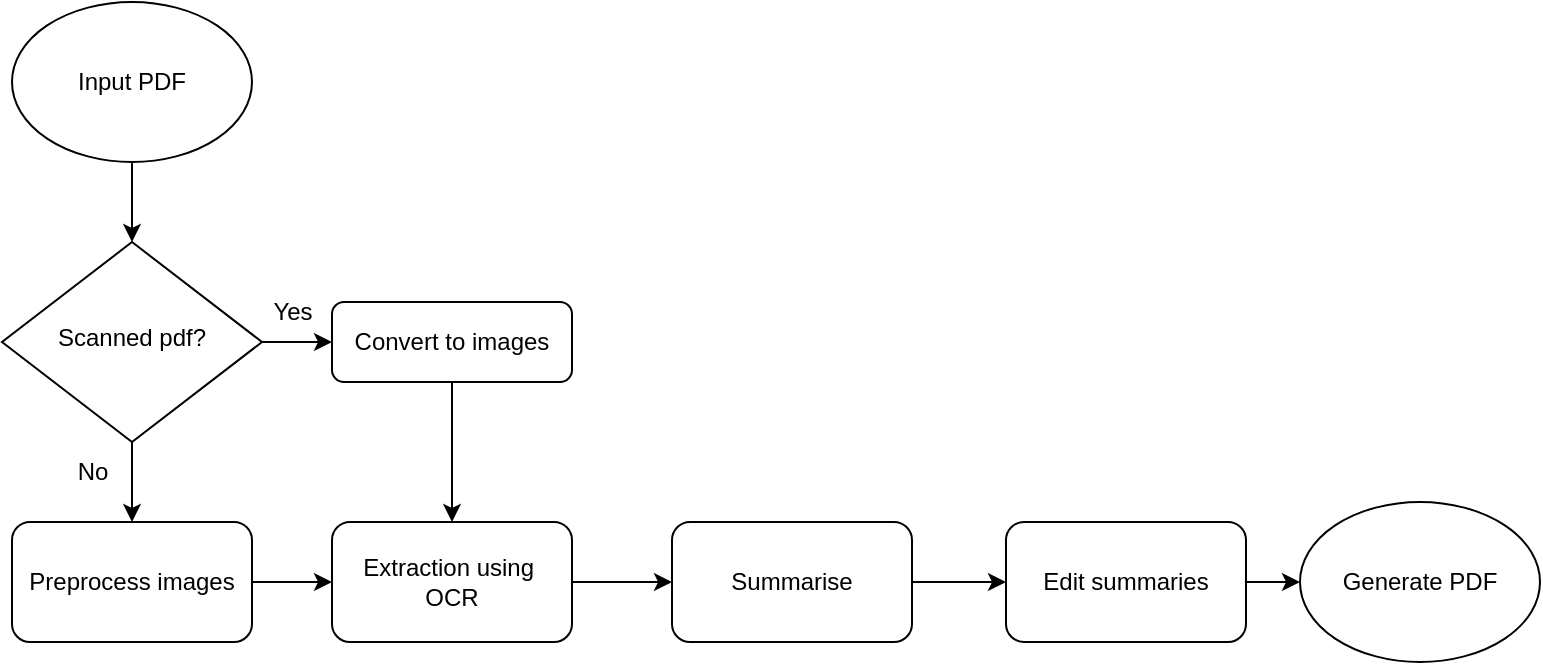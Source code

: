 <mxfile version="26.1.0">
  <diagram id="C5RBs43oDa-KdzZeNtuy" name="Page-1">
    <mxGraphModel dx="1306" dy="859" grid="1" gridSize="10" guides="1" tooltips="1" connect="1" arrows="1" fold="1" page="1" pageScale="1" pageWidth="827" pageHeight="1169" math="0" shadow="0">
      <root>
        <mxCell id="WIyWlLk6GJQsqaUBKTNV-0" />
        <mxCell id="WIyWlLk6GJQsqaUBKTNV-1" parent="WIyWlLk6GJQsqaUBKTNV-0" />
        <mxCell id="s9ttmrP5mCmSrK_TO3er-5" style="edgeStyle=orthogonalEdgeStyle;rounded=0;orthogonalLoop=1;jettySize=auto;html=1;exitX=0.5;exitY=1;exitDx=0;exitDy=0;entryX=0.5;entryY=0;entryDx=0;entryDy=0;" edge="1" parent="WIyWlLk6GJQsqaUBKTNV-1" source="WIyWlLk6GJQsqaUBKTNV-6" target="s9ttmrP5mCmSrK_TO3er-0">
          <mxGeometry relative="1" as="geometry" />
        </mxCell>
        <mxCell id="s9ttmrP5mCmSrK_TO3er-6" value="" style="edgeStyle=orthogonalEdgeStyle;rounded=0;orthogonalLoop=1;jettySize=auto;html=1;" edge="1" parent="WIyWlLk6GJQsqaUBKTNV-1" source="WIyWlLk6GJQsqaUBKTNV-6" target="WIyWlLk6GJQsqaUBKTNV-7">
          <mxGeometry relative="1" as="geometry" />
        </mxCell>
        <mxCell id="WIyWlLk6GJQsqaUBKTNV-6" value="Scanned pdf?" style="rhombus;whiteSpace=wrap;html=1;shadow=0;fontFamily=Helvetica;fontSize=12;align=center;strokeWidth=1;spacing=6;spacingTop=-4;" parent="WIyWlLk6GJQsqaUBKTNV-1" vertex="1">
          <mxGeometry x="58" y="150" width="130" height="100" as="geometry" />
        </mxCell>
        <mxCell id="s9ttmrP5mCmSrK_TO3er-3" style="edgeStyle=orthogonalEdgeStyle;rounded=0;orthogonalLoop=1;jettySize=auto;html=1;exitX=0.5;exitY=1;exitDx=0;exitDy=0;entryX=0.5;entryY=0;entryDx=0;entryDy=0;" edge="1" parent="WIyWlLk6GJQsqaUBKTNV-1" source="WIyWlLk6GJQsqaUBKTNV-7" target="s9ttmrP5mCmSrK_TO3er-1">
          <mxGeometry relative="1" as="geometry" />
        </mxCell>
        <mxCell id="WIyWlLk6GJQsqaUBKTNV-7" value="Convert to images" style="rounded=1;whiteSpace=wrap;html=1;fontSize=12;glass=0;strokeWidth=1;shadow=0;" parent="WIyWlLk6GJQsqaUBKTNV-1" vertex="1">
          <mxGeometry x="223" y="180" width="120" height="40" as="geometry" />
        </mxCell>
        <mxCell id="s9ttmrP5mCmSrK_TO3er-2" style="edgeStyle=orthogonalEdgeStyle;rounded=0;orthogonalLoop=1;jettySize=auto;html=1;exitX=1;exitY=0.5;exitDx=0;exitDy=0;entryX=0;entryY=0.5;entryDx=0;entryDy=0;" edge="1" parent="WIyWlLk6GJQsqaUBKTNV-1" source="s9ttmrP5mCmSrK_TO3er-0" target="s9ttmrP5mCmSrK_TO3er-1">
          <mxGeometry relative="1" as="geometry" />
        </mxCell>
        <mxCell id="s9ttmrP5mCmSrK_TO3er-0" value="Preprocess images" style="rounded=1;whiteSpace=wrap;html=1;" vertex="1" parent="WIyWlLk6GJQsqaUBKTNV-1">
          <mxGeometry x="63" y="290" width="120" height="60" as="geometry" />
        </mxCell>
        <mxCell id="s9ttmrP5mCmSrK_TO3er-10" value="" style="edgeStyle=orthogonalEdgeStyle;rounded=0;orthogonalLoop=1;jettySize=auto;html=1;" edge="1" parent="WIyWlLk6GJQsqaUBKTNV-1" source="s9ttmrP5mCmSrK_TO3er-1" target="s9ttmrP5mCmSrK_TO3er-9">
          <mxGeometry relative="1" as="geometry" />
        </mxCell>
        <mxCell id="s9ttmrP5mCmSrK_TO3er-1" value="Extraction using&amp;nbsp;&lt;div&gt;OCR&lt;/div&gt;" style="rounded=1;whiteSpace=wrap;html=1;" vertex="1" parent="WIyWlLk6GJQsqaUBKTNV-1">
          <mxGeometry x="223" y="290" width="120" height="60" as="geometry" />
        </mxCell>
        <mxCell id="s9ttmrP5mCmSrK_TO3er-7" value="Yes" style="text;html=1;align=center;verticalAlign=middle;resizable=0;points=[];autosize=1;strokeColor=none;fillColor=none;" vertex="1" parent="WIyWlLk6GJQsqaUBKTNV-1">
          <mxGeometry x="183" y="170" width="40" height="30" as="geometry" />
        </mxCell>
        <mxCell id="s9ttmrP5mCmSrK_TO3er-8" value="No" style="text;html=1;align=center;verticalAlign=middle;resizable=0;points=[];autosize=1;strokeColor=none;fillColor=none;" vertex="1" parent="WIyWlLk6GJQsqaUBKTNV-1">
          <mxGeometry x="83" y="250" width="40" height="30" as="geometry" />
        </mxCell>
        <mxCell id="s9ttmrP5mCmSrK_TO3er-13" value="" style="edgeStyle=orthogonalEdgeStyle;rounded=0;orthogonalLoop=1;jettySize=auto;html=1;" edge="1" parent="WIyWlLk6GJQsqaUBKTNV-1" source="s9ttmrP5mCmSrK_TO3er-9" target="s9ttmrP5mCmSrK_TO3er-11">
          <mxGeometry relative="1" as="geometry" />
        </mxCell>
        <mxCell id="s9ttmrP5mCmSrK_TO3er-9" value="Summarise" style="rounded=1;whiteSpace=wrap;html=1;" vertex="1" parent="WIyWlLk6GJQsqaUBKTNV-1">
          <mxGeometry x="393" y="290" width="120" height="60" as="geometry" />
        </mxCell>
        <mxCell id="s9ttmrP5mCmSrK_TO3er-19" value="" style="edgeStyle=orthogonalEdgeStyle;rounded=0;orthogonalLoop=1;jettySize=auto;html=1;" edge="1" parent="WIyWlLk6GJQsqaUBKTNV-1" source="s9ttmrP5mCmSrK_TO3er-11" target="s9ttmrP5mCmSrK_TO3er-16">
          <mxGeometry relative="1" as="geometry" />
        </mxCell>
        <mxCell id="s9ttmrP5mCmSrK_TO3er-11" value="Edit summaries" style="rounded=1;whiteSpace=wrap;html=1;" vertex="1" parent="WIyWlLk6GJQsqaUBKTNV-1">
          <mxGeometry x="560" y="290" width="120" height="60" as="geometry" />
        </mxCell>
        <mxCell id="s9ttmrP5mCmSrK_TO3er-15" value="" style="edgeStyle=orthogonalEdgeStyle;rounded=0;orthogonalLoop=1;jettySize=auto;html=1;" edge="1" parent="WIyWlLk6GJQsqaUBKTNV-1" source="s9ttmrP5mCmSrK_TO3er-14" target="WIyWlLk6GJQsqaUBKTNV-6">
          <mxGeometry relative="1" as="geometry" />
        </mxCell>
        <mxCell id="s9ttmrP5mCmSrK_TO3er-14" value="Input PDF" style="ellipse;whiteSpace=wrap;html=1;" vertex="1" parent="WIyWlLk6GJQsqaUBKTNV-1">
          <mxGeometry x="63" y="30" width="120" height="80" as="geometry" />
        </mxCell>
        <mxCell id="s9ttmrP5mCmSrK_TO3er-16" value="Generate PDF" style="ellipse;whiteSpace=wrap;html=1;" vertex="1" parent="WIyWlLk6GJQsqaUBKTNV-1">
          <mxGeometry x="707" y="280" width="120" height="80" as="geometry" />
        </mxCell>
      </root>
    </mxGraphModel>
  </diagram>
</mxfile>
